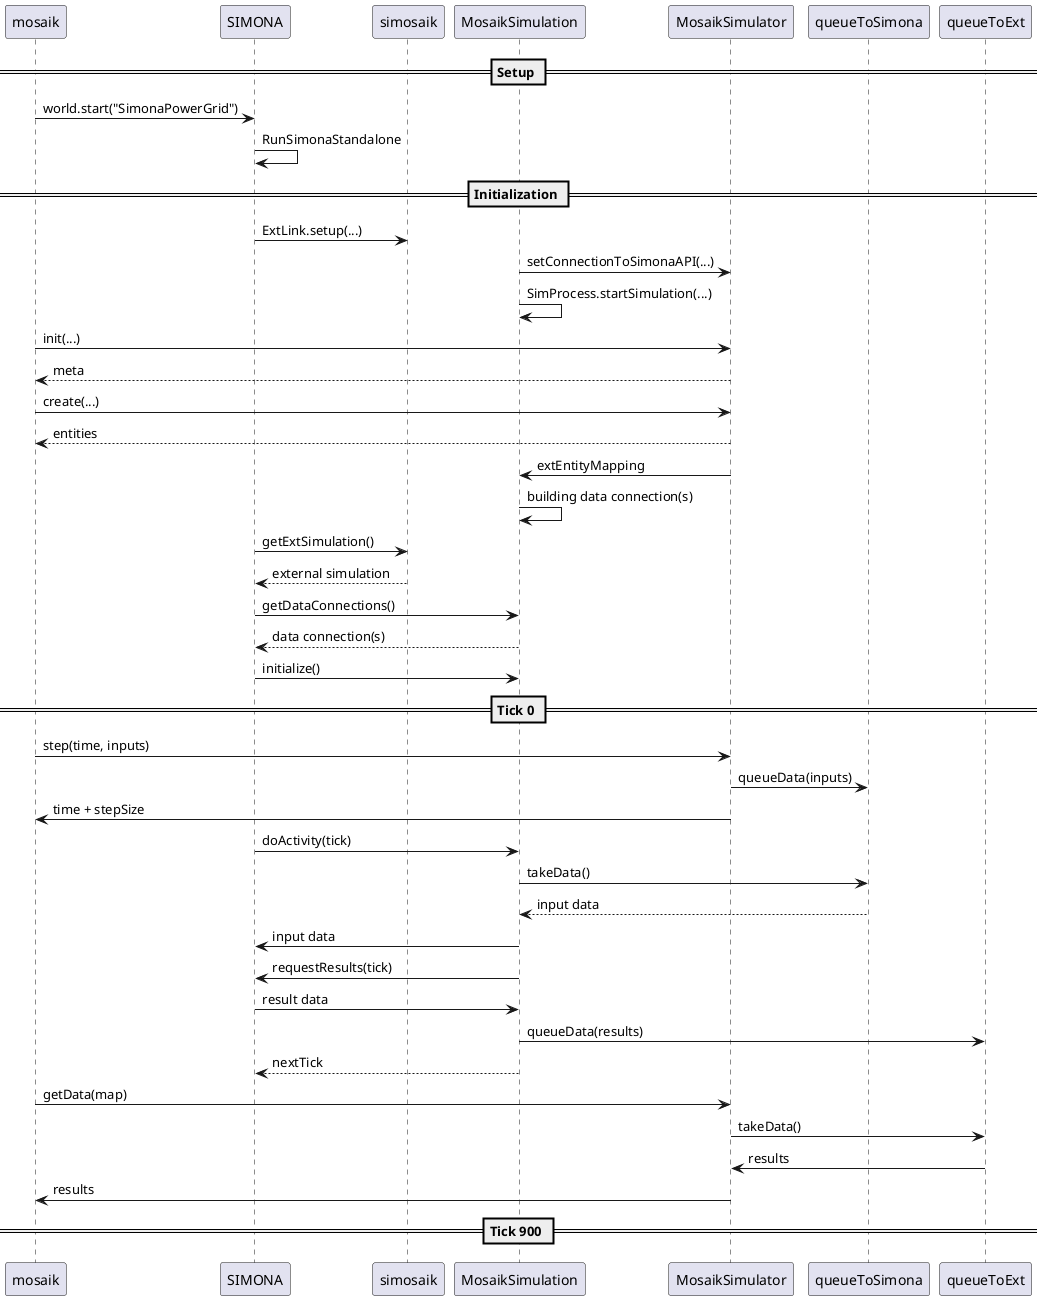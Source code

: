 @startuml

== Setup ==

mosaik -> SIMONA: world.start("SimonaPowerGrid")

SIMONA -> SIMONA: RunSimonaStandalone

== Initialization ==

SIMONA -> simosaik: ExtLink.setup(...)

MosaikSimulation -> MosaikSimulator: setConnectionToSimonaAPI(...)
MosaikSimulation -> MosaikSimulation: SimProcess.startSimulation(...)


mosaik -> MosaikSimulator: init(...)
MosaikSimulator --> mosaik: meta

mosaik -> MosaikSimulator: create(...)
MosaikSimulator --> mosaik: entities

MosaikSimulator -> MosaikSimulation: extEntityMapping
MosaikSimulation -> MosaikSimulation: building data connection(s)

SIMONA -> simosaik: getExtSimulation()
simosaik --> SIMONA: external simulation

SIMONA -> MosaikSimulation: getDataConnections()
MosaikSimulation --> SIMONA: data connection(s)

SIMONA -> MosaikSimulation: initialize()


== Tick 0 ==
mosaik -> MosaikSimulator: step(time, inputs)

MosaikSimulator ->  queueToSimona: queueData(inputs)
MosaikSimulator -> mosaik: time + stepSize

SIMONA -> MosaikSimulation: doActivity(tick)


MosaikSimulation -> queueToSimona: takeData()
queueToSimona --> MosaikSimulation: input data

MosaikSimulation -> SIMONA: input data

MosaikSimulation -> SIMONA: requestResults(tick)

SIMONA -> MosaikSimulation: result data
MosaikSimulation -> queueToExt: queueData(results)

MosaikSimulation --> SIMONA: nextTick


mosaik -> MosaikSimulator: getData(map)

MosaikSimulator -> queueToExt: takeData()
queueToExt -> MosaikSimulator: results
MosaikSimulator -> mosaik: results

== Tick 900 ==

@enduml